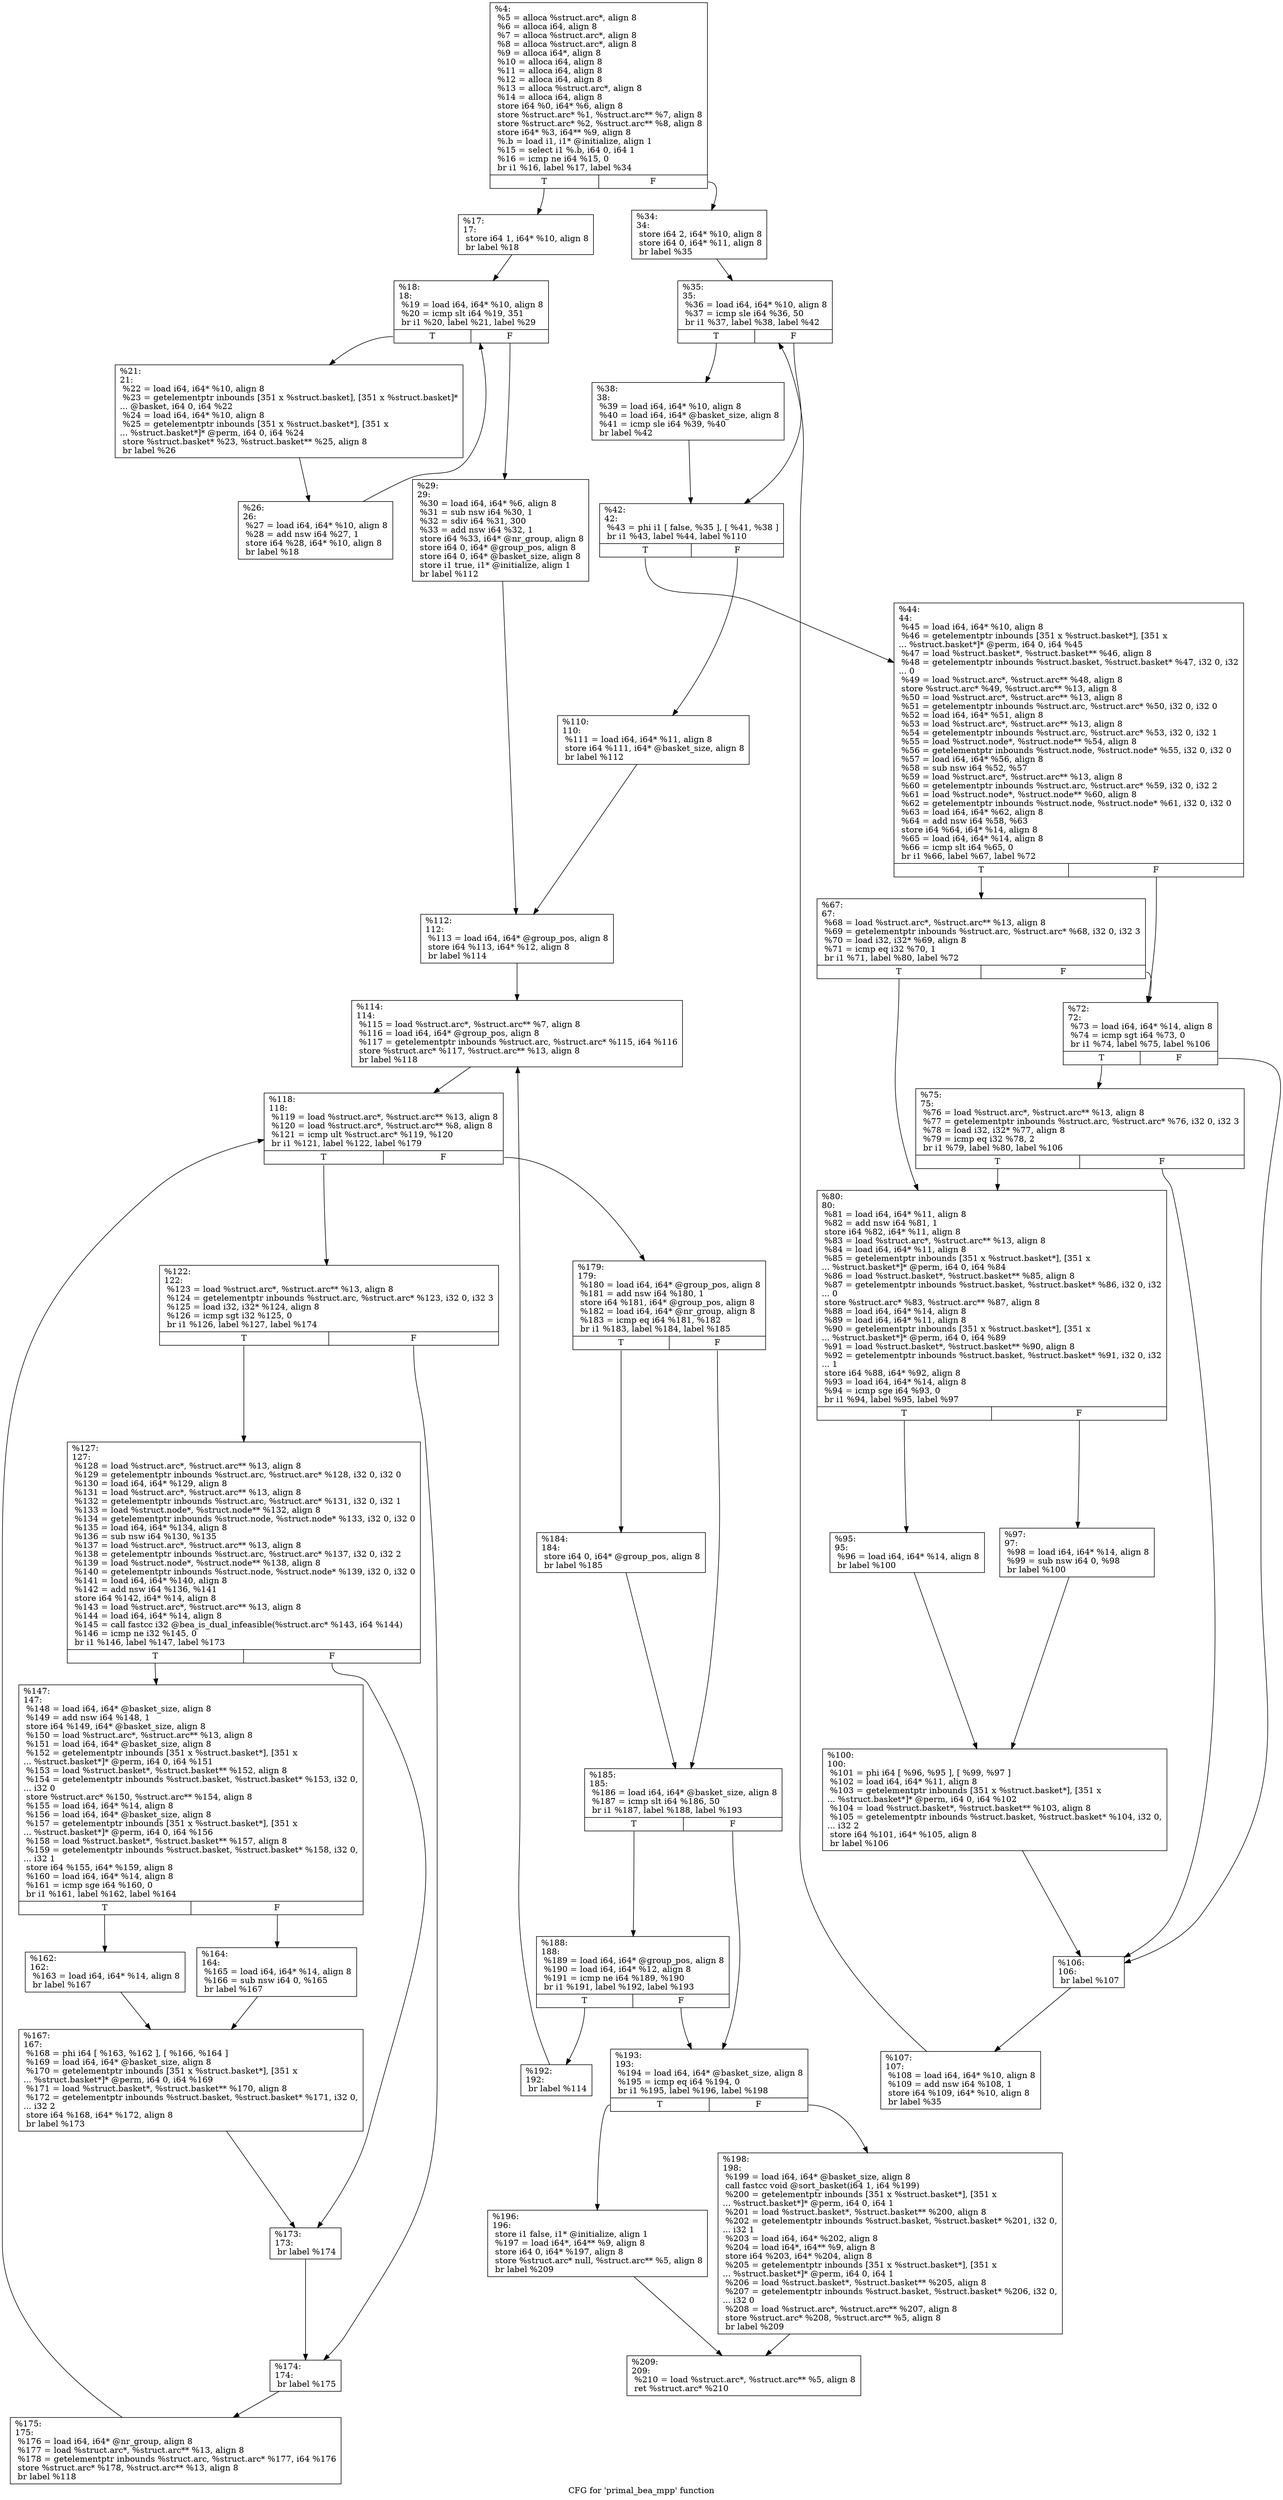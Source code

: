 digraph "CFG for 'primal_bea_mpp' function" {
	label="CFG for 'primal_bea_mpp' function";

	Node0x2750080 [shape=record,label="{%4:\l  %5 = alloca %struct.arc*, align 8\l  %6 = alloca i64, align 8\l  %7 = alloca %struct.arc*, align 8\l  %8 = alloca %struct.arc*, align 8\l  %9 = alloca i64*, align 8\l  %10 = alloca i64, align 8\l  %11 = alloca i64, align 8\l  %12 = alloca i64, align 8\l  %13 = alloca %struct.arc*, align 8\l  %14 = alloca i64, align 8\l  store i64 %0, i64* %6, align 8\l  store %struct.arc* %1, %struct.arc** %7, align 8\l  store %struct.arc* %2, %struct.arc** %8, align 8\l  store i64* %3, i64** %9, align 8\l  %.b = load i1, i1* @initialize, align 1\l  %15 = select i1 %.b, i64 0, i64 1\l  %16 = icmp ne i64 %15, 0\l  br i1 %16, label %17, label %34\l|{<s0>T|<s1>F}}"];
	Node0x2750080:s0 -> Node0x2752fe0;
	Node0x2750080:s1 -> Node0x2753170;
	Node0x2752fe0 [shape=record,label="{%17:\l17:                                               \l  store i64 1, i64* %10, align 8\l  br label %18\l}"];
	Node0x2752fe0 -> Node0x2753030;
	Node0x2753030 [shape=record,label="{%18:\l18:                                               \l  %19 = load i64, i64* %10, align 8\l  %20 = icmp slt i64 %19, 351\l  br i1 %20, label %21, label %29\l|{<s0>T|<s1>F}}"];
	Node0x2753030:s0 -> Node0x2753080;
	Node0x2753030:s1 -> Node0x2753120;
	Node0x2753080 [shape=record,label="{%21:\l21:                                               \l  %22 = load i64, i64* %10, align 8\l  %23 = getelementptr inbounds [351 x %struct.basket], [351 x %struct.basket]*\l... @basket, i64 0, i64 %22\l  %24 = load i64, i64* %10, align 8\l  %25 = getelementptr inbounds [351 x %struct.basket*], [351 x\l... %struct.basket*]* @perm, i64 0, i64 %24\l  store %struct.basket* %23, %struct.basket** %25, align 8\l  br label %26\l}"];
	Node0x2753080 -> Node0x27530d0;
	Node0x27530d0 [shape=record,label="{%26:\l26:                                               \l  %27 = load i64, i64* %10, align 8\l  %28 = add nsw i64 %27, 1\l  store i64 %28, i64* %10, align 8\l  br label %18\l}"];
	Node0x27530d0 -> Node0x2753030;
	Node0x2753120 [shape=record,label="{%29:\l29:                                               \l  %30 = load i64, i64* %6, align 8\l  %31 = sub nsw i64 %30, 1\l  %32 = sdiv i64 %31, 300\l  %33 = add nsw i64 %32, 1\l  store i64 %33, i64* @nr_group, align 8\l  store i64 0, i64* @group_pos, align 8\l  store i64 0, i64* @basket_size, align 8\l  store i1 true, i1* @initialize, align 1\l  br label %112\l}"];
	Node0x2753120 -> Node0x2753620;
	Node0x2753170 [shape=record,label="{%34:\l34:                                               \l  store i64 2, i64* %10, align 8\l  store i64 0, i64* %11, align 8\l  br label %35\l}"];
	Node0x2753170 -> Node0x27531c0;
	Node0x27531c0 [shape=record,label="{%35:\l35:                                               \l  %36 = load i64, i64* %10, align 8\l  %37 = icmp sle i64 %36, 50\l  br i1 %37, label %38, label %42\l|{<s0>T|<s1>F}}"];
	Node0x27531c0:s0 -> Node0x2753210;
	Node0x27531c0:s1 -> Node0x2753260;
	Node0x2753210 [shape=record,label="{%38:\l38:                                               \l  %39 = load i64, i64* %10, align 8\l  %40 = load i64, i64* @basket_size, align 8\l  %41 = icmp sle i64 %39, %40\l  br label %42\l}"];
	Node0x2753210 -> Node0x2753260;
	Node0x2753260 [shape=record,label="{%42:\l42:                                               \l  %43 = phi i1 [ false, %35 ], [ %41, %38 ]\l  br i1 %43, label %44, label %110\l|{<s0>T|<s1>F}}"];
	Node0x2753260:s0 -> Node0x27532b0;
	Node0x2753260:s1 -> Node0x27535d0;
	Node0x27532b0 [shape=record,label="{%44:\l44:                                               \l  %45 = load i64, i64* %10, align 8\l  %46 = getelementptr inbounds [351 x %struct.basket*], [351 x\l... %struct.basket*]* @perm, i64 0, i64 %45\l  %47 = load %struct.basket*, %struct.basket** %46, align 8\l  %48 = getelementptr inbounds %struct.basket, %struct.basket* %47, i32 0, i32\l... 0\l  %49 = load %struct.arc*, %struct.arc** %48, align 8\l  store %struct.arc* %49, %struct.arc** %13, align 8\l  %50 = load %struct.arc*, %struct.arc** %13, align 8\l  %51 = getelementptr inbounds %struct.arc, %struct.arc* %50, i32 0, i32 0\l  %52 = load i64, i64* %51, align 8\l  %53 = load %struct.arc*, %struct.arc** %13, align 8\l  %54 = getelementptr inbounds %struct.arc, %struct.arc* %53, i32 0, i32 1\l  %55 = load %struct.node*, %struct.node** %54, align 8\l  %56 = getelementptr inbounds %struct.node, %struct.node* %55, i32 0, i32 0\l  %57 = load i64, i64* %56, align 8\l  %58 = sub nsw i64 %52, %57\l  %59 = load %struct.arc*, %struct.arc** %13, align 8\l  %60 = getelementptr inbounds %struct.arc, %struct.arc* %59, i32 0, i32 2\l  %61 = load %struct.node*, %struct.node** %60, align 8\l  %62 = getelementptr inbounds %struct.node, %struct.node* %61, i32 0, i32 0\l  %63 = load i64, i64* %62, align 8\l  %64 = add nsw i64 %58, %63\l  store i64 %64, i64* %14, align 8\l  %65 = load i64, i64* %14, align 8\l  %66 = icmp slt i64 %65, 0\l  br i1 %66, label %67, label %72\l|{<s0>T|<s1>F}}"];
	Node0x27532b0:s0 -> Node0x2753300;
	Node0x27532b0:s1 -> Node0x2753350;
	Node0x2753300 [shape=record,label="{%67:\l67:                                               \l  %68 = load %struct.arc*, %struct.arc** %13, align 8\l  %69 = getelementptr inbounds %struct.arc, %struct.arc* %68, i32 0, i32 3\l  %70 = load i32, i32* %69, align 8\l  %71 = icmp eq i32 %70, 1\l  br i1 %71, label %80, label %72\l|{<s0>T|<s1>F}}"];
	Node0x2753300:s0 -> Node0x27533f0;
	Node0x2753300:s1 -> Node0x2753350;
	Node0x2753350 [shape=record,label="{%72:\l72:                                               \l  %73 = load i64, i64* %14, align 8\l  %74 = icmp sgt i64 %73, 0\l  br i1 %74, label %75, label %106\l|{<s0>T|<s1>F}}"];
	Node0x2753350:s0 -> Node0x27533a0;
	Node0x2753350:s1 -> Node0x2753530;
	Node0x27533a0 [shape=record,label="{%75:\l75:                                               \l  %76 = load %struct.arc*, %struct.arc** %13, align 8\l  %77 = getelementptr inbounds %struct.arc, %struct.arc* %76, i32 0, i32 3\l  %78 = load i32, i32* %77, align 8\l  %79 = icmp eq i32 %78, 2\l  br i1 %79, label %80, label %106\l|{<s0>T|<s1>F}}"];
	Node0x27533a0:s0 -> Node0x27533f0;
	Node0x27533a0:s1 -> Node0x2753530;
	Node0x27533f0 [shape=record,label="{%80:\l80:                                               \l  %81 = load i64, i64* %11, align 8\l  %82 = add nsw i64 %81, 1\l  store i64 %82, i64* %11, align 8\l  %83 = load %struct.arc*, %struct.arc** %13, align 8\l  %84 = load i64, i64* %11, align 8\l  %85 = getelementptr inbounds [351 x %struct.basket*], [351 x\l... %struct.basket*]* @perm, i64 0, i64 %84\l  %86 = load %struct.basket*, %struct.basket** %85, align 8\l  %87 = getelementptr inbounds %struct.basket, %struct.basket* %86, i32 0, i32\l... 0\l  store %struct.arc* %83, %struct.arc** %87, align 8\l  %88 = load i64, i64* %14, align 8\l  %89 = load i64, i64* %11, align 8\l  %90 = getelementptr inbounds [351 x %struct.basket*], [351 x\l... %struct.basket*]* @perm, i64 0, i64 %89\l  %91 = load %struct.basket*, %struct.basket** %90, align 8\l  %92 = getelementptr inbounds %struct.basket, %struct.basket* %91, i32 0, i32\l... 1\l  store i64 %88, i64* %92, align 8\l  %93 = load i64, i64* %14, align 8\l  %94 = icmp sge i64 %93, 0\l  br i1 %94, label %95, label %97\l|{<s0>T|<s1>F}}"];
	Node0x27533f0:s0 -> Node0x2753440;
	Node0x27533f0:s1 -> Node0x2753490;
	Node0x2753440 [shape=record,label="{%95:\l95:                                               \l  %96 = load i64, i64* %14, align 8\l  br label %100\l}"];
	Node0x2753440 -> Node0x27534e0;
	Node0x2753490 [shape=record,label="{%97:\l97:                                               \l  %98 = load i64, i64* %14, align 8\l  %99 = sub nsw i64 0, %98\l  br label %100\l}"];
	Node0x2753490 -> Node0x27534e0;
	Node0x27534e0 [shape=record,label="{%100:\l100:                                              \l  %101 = phi i64 [ %96, %95 ], [ %99, %97 ]\l  %102 = load i64, i64* %11, align 8\l  %103 = getelementptr inbounds [351 x %struct.basket*], [351 x\l... %struct.basket*]* @perm, i64 0, i64 %102\l  %104 = load %struct.basket*, %struct.basket** %103, align 8\l  %105 = getelementptr inbounds %struct.basket, %struct.basket* %104, i32 0,\l... i32 2\l  store i64 %101, i64* %105, align 8\l  br label %106\l}"];
	Node0x27534e0 -> Node0x2753530;
	Node0x2753530 [shape=record,label="{%106:\l106:                                              \l  br label %107\l}"];
	Node0x2753530 -> Node0x2753580;
	Node0x2753580 [shape=record,label="{%107:\l107:                                              \l  %108 = load i64, i64* %10, align 8\l  %109 = add nsw i64 %108, 1\l  store i64 %109, i64* %10, align 8\l  br label %35\l}"];
	Node0x2753580 -> Node0x27531c0;
	Node0x27535d0 [shape=record,label="{%110:\l110:                                              \l  %111 = load i64, i64* %11, align 8\l  store i64 %111, i64* @basket_size, align 8\l  br label %112\l}"];
	Node0x27535d0 -> Node0x2753620;
	Node0x2753620 [shape=record,label="{%112:\l112:                                              \l  %113 = load i64, i64* @group_pos, align 8\l  store i64 %113, i64* %12, align 8\l  br label %114\l}"];
	Node0x2753620 -> Node0x2753670;
	Node0x2753670 [shape=record,label="{%114:\l114:                                              \l  %115 = load %struct.arc*, %struct.arc** %7, align 8\l  %116 = load i64, i64* @group_pos, align 8\l  %117 = getelementptr inbounds %struct.arc, %struct.arc* %115, i64 %116\l  store %struct.arc* %117, %struct.arc** %13, align 8\l  br label %118\l}"];
	Node0x2753670 -> Node0x27536c0;
	Node0x27536c0 [shape=record,label="{%118:\l118:                                              \l  %119 = load %struct.arc*, %struct.arc** %13, align 8\l  %120 = load %struct.arc*, %struct.arc** %8, align 8\l  %121 = icmp ult %struct.arc* %119, %120\l  br i1 %121, label %122, label %179\l|{<s0>T|<s1>F}}"];
	Node0x27536c0:s0 -> Node0x2753710;
	Node0x27536c0:s1 -> Node0x27539e0;
	Node0x2753710 [shape=record,label="{%122:\l122:                                              \l  %123 = load %struct.arc*, %struct.arc** %13, align 8\l  %124 = getelementptr inbounds %struct.arc, %struct.arc* %123, i32 0, i32 3\l  %125 = load i32, i32* %124, align 8\l  %126 = icmp sgt i32 %125, 0\l  br i1 %126, label %127, label %174\l|{<s0>T|<s1>F}}"];
	Node0x2753710:s0 -> Node0x2753760;
	Node0x2753710:s1 -> Node0x2753940;
	Node0x2753760 [shape=record,label="{%127:\l127:                                              \l  %128 = load %struct.arc*, %struct.arc** %13, align 8\l  %129 = getelementptr inbounds %struct.arc, %struct.arc* %128, i32 0, i32 0\l  %130 = load i64, i64* %129, align 8\l  %131 = load %struct.arc*, %struct.arc** %13, align 8\l  %132 = getelementptr inbounds %struct.arc, %struct.arc* %131, i32 0, i32 1\l  %133 = load %struct.node*, %struct.node** %132, align 8\l  %134 = getelementptr inbounds %struct.node, %struct.node* %133, i32 0, i32 0\l  %135 = load i64, i64* %134, align 8\l  %136 = sub nsw i64 %130, %135\l  %137 = load %struct.arc*, %struct.arc** %13, align 8\l  %138 = getelementptr inbounds %struct.arc, %struct.arc* %137, i32 0, i32 2\l  %139 = load %struct.node*, %struct.node** %138, align 8\l  %140 = getelementptr inbounds %struct.node, %struct.node* %139, i32 0, i32 0\l  %141 = load i64, i64* %140, align 8\l  %142 = add nsw i64 %136, %141\l  store i64 %142, i64* %14, align 8\l  %143 = load %struct.arc*, %struct.arc** %13, align 8\l  %144 = load i64, i64* %14, align 8\l  %145 = call fastcc i32 @bea_is_dual_infeasible(%struct.arc* %143, i64 %144)\l  %146 = icmp ne i32 %145, 0\l  br i1 %146, label %147, label %173\l|{<s0>T|<s1>F}}"];
	Node0x2753760:s0 -> Node0x27537b0;
	Node0x2753760:s1 -> Node0x27538f0;
	Node0x27537b0 [shape=record,label="{%147:\l147:                                              \l  %148 = load i64, i64* @basket_size, align 8\l  %149 = add nsw i64 %148, 1\l  store i64 %149, i64* @basket_size, align 8\l  %150 = load %struct.arc*, %struct.arc** %13, align 8\l  %151 = load i64, i64* @basket_size, align 8\l  %152 = getelementptr inbounds [351 x %struct.basket*], [351 x\l... %struct.basket*]* @perm, i64 0, i64 %151\l  %153 = load %struct.basket*, %struct.basket** %152, align 8\l  %154 = getelementptr inbounds %struct.basket, %struct.basket* %153, i32 0,\l... i32 0\l  store %struct.arc* %150, %struct.arc** %154, align 8\l  %155 = load i64, i64* %14, align 8\l  %156 = load i64, i64* @basket_size, align 8\l  %157 = getelementptr inbounds [351 x %struct.basket*], [351 x\l... %struct.basket*]* @perm, i64 0, i64 %156\l  %158 = load %struct.basket*, %struct.basket** %157, align 8\l  %159 = getelementptr inbounds %struct.basket, %struct.basket* %158, i32 0,\l... i32 1\l  store i64 %155, i64* %159, align 8\l  %160 = load i64, i64* %14, align 8\l  %161 = icmp sge i64 %160, 0\l  br i1 %161, label %162, label %164\l|{<s0>T|<s1>F}}"];
	Node0x27537b0:s0 -> Node0x2753800;
	Node0x27537b0:s1 -> Node0x2753850;
	Node0x2753800 [shape=record,label="{%162:\l162:                                              \l  %163 = load i64, i64* %14, align 8\l  br label %167\l}"];
	Node0x2753800 -> Node0x27538a0;
	Node0x2753850 [shape=record,label="{%164:\l164:                                              \l  %165 = load i64, i64* %14, align 8\l  %166 = sub nsw i64 0, %165\l  br label %167\l}"];
	Node0x2753850 -> Node0x27538a0;
	Node0x27538a0 [shape=record,label="{%167:\l167:                                              \l  %168 = phi i64 [ %163, %162 ], [ %166, %164 ]\l  %169 = load i64, i64* @basket_size, align 8\l  %170 = getelementptr inbounds [351 x %struct.basket*], [351 x\l... %struct.basket*]* @perm, i64 0, i64 %169\l  %171 = load %struct.basket*, %struct.basket** %170, align 8\l  %172 = getelementptr inbounds %struct.basket, %struct.basket* %171, i32 0,\l... i32 2\l  store i64 %168, i64* %172, align 8\l  br label %173\l}"];
	Node0x27538a0 -> Node0x27538f0;
	Node0x27538f0 [shape=record,label="{%173:\l173:                                              \l  br label %174\l}"];
	Node0x27538f0 -> Node0x2753940;
	Node0x2753940 [shape=record,label="{%174:\l174:                                              \l  br label %175\l}"];
	Node0x2753940 -> Node0x2753990;
	Node0x2753990 [shape=record,label="{%175:\l175:                                              \l  %176 = load i64, i64* @nr_group, align 8\l  %177 = load %struct.arc*, %struct.arc** %13, align 8\l  %178 = getelementptr inbounds %struct.arc, %struct.arc* %177, i64 %176\l  store %struct.arc* %178, %struct.arc** %13, align 8\l  br label %118\l}"];
	Node0x2753990 -> Node0x27536c0;
	Node0x27539e0 [shape=record,label="{%179:\l179:                                              \l  %180 = load i64, i64* @group_pos, align 8\l  %181 = add nsw i64 %180, 1\l  store i64 %181, i64* @group_pos, align 8\l  %182 = load i64, i64* @nr_group, align 8\l  %183 = icmp eq i64 %181, %182\l  br i1 %183, label %184, label %185\l|{<s0>T|<s1>F}}"];
	Node0x27539e0:s0 -> Node0x2753a30;
	Node0x27539e0:s1 -> Node0x2753a80;
	Node0x2753a30 [shape=record,label="{%184:\l184:                                              \l  store i64 0, i64* @group_pos, align 8\l  br label %185\l}"];
	Node0x2753a30 -> Node0x2753a80;
	Node0x2753a80 [shape=record,label="{%185:\l185:                                              \l  %186 = load i64, i64* @basket_size, align 8\l  %187 = icmp slt i64 %186, 50\l  br i1 %187, label %188, label %193\l|{<s0>T|<s1>F}}"];
	Node0x2753a80:s0 -> Node0x2753ad0;
	Node0x2753a80:s1 -> Node0x2753b70;
	Node0x2753ad0 [shape=record,label="{%188:\l188:                                              \l  %189 = load i64, i64* @group_pos, align 8\l  %190 = load i64, i64* %12, align 8\l  %191 = icmp ne i64 %189, %190\l  br i1 %191, label %192, label %193\l|{<s0>T|<s1>F}}"];
	Node0x2753ad0:s0 -> Node0x2753b20;
	Node0x2753ad0:s1 -> Node0x2753b70;
	Node0x2753b20 [shape=record,label="{%192:\l192:                                              \l  br label %114\l}"];
	Node0x2753b20 -> Node0x2753670;
	Node0x2753b70 [shape=record,label="{%193:\l193:                                              \l  %194 = load i64, i64* @basket_size, align 8\l  %195 = icmp eq i64 %194, 0\l  br i1 %195, label %196, label %198\l|{<s0>T|<s1>F}}"];
	Node0x2753b70:s0 -> Node0x2753bc0;
	Node0x2753b70:s1 -> Node0x2753c10;
	Node0x2753bc0 [shape=record,label="{%196:\l196:                                              \l  store i1 false, i1* @initialize, align 1\l  %197 = load i64*, i64** %9, align 8\l  store i64 0, i64* %197, align 8\l  store %struct.arc* null, %struct.arc** %5, align 8\l  br label %209\l}"];
	Node0x2753bc0 -> Node0x2753c60;
	Node0x2753c10 [shape=record,label="{%198:\l198:                                              \l  %199 = load i64, i64* @basket_size, align 8\l  call fastcc void @sort_basket(i64 1, i64 %199)\l  %200 = getelementptr inbounds [351 x %struct.basket*], [351 x\l... %struct.basket*]* @perm, i64 0, i64 1\l  %201 = load %struct.basket*, %struct.basket** %200, align 8\l  %202 = getelementptr inbounds %struct.basket, %struct.basket* %201, i32 0,\l... i32 1\l  %203 = load i64, i64* %202, align 8\l  %204 = load i64*, i64** %9, align 8\l  store i64 %203, i64* %204, align 8\l  %205 = getelementptr inbounds [351 x %struct.basket*], [351 x\l... %struct.basket*]* @perm, i64 0, i64 1\l  %206 = load %struct.basket*, %struct.basket** %205, align 8\l  %207 = getelementptr inbounds %struct.basket, %struct.basket* %206, i32 0,\l... i32 0\l  %208 = load %struct.arc*, %struct.arc** %207, align 8\l  store %struct.arc* %208, %struct.arc** %5, align 8\l  br label %209\l}"];
	Node0x2753c10 -> Node0x2753c60;
	Node0x2753c60 [shape=record,label="{%209:\l209:                                              \l  %210 = load %struct.arc*, %struct.arc** %5, align 8\l  ret %struct.arc* %210\l}"];
}
